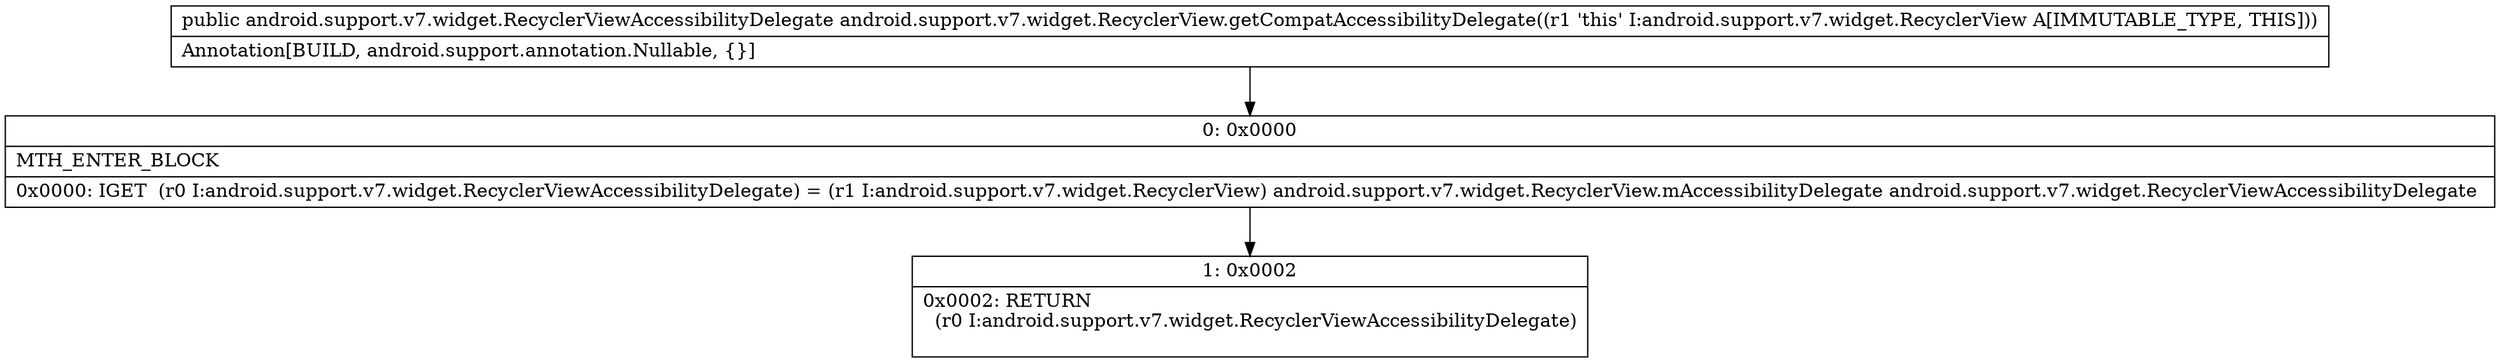 digraph "CFG forandroid.support.v7.widget.RecyclerView.getCompatAccessibilityDelegate()Landroid\/support\/v7\/widget\/RecyclerViewAccessibilityDelegate;" {
Node_0 [shape=record,label="{0\:\ 0x0000|MTH_ENTER_BLOCK\l|0x0000: IGET  (r0 I:android.support.v7.widget.RecyclerViewAccessibilityDelegate) = (r1 I:android.support.v7.widget.RecyclerView) android.support.v7.widget.RecyclerView.mAccessibilityDelegate android.support.v7.widget.RecyclerViewAccessibilityDelegate \l}"];
Node_1 [shape=record,label="{1\:\ 0x0002|0x0002: RETURN  \l  (r0 I:android.support.v7.widget.RecyclerViewAccessibilityDelegate)\l \l}"];
MethodNode[shape=record,label="{public android.support.v7.widget.RecyclerViewAccessibilityDelegate android.support.v7.widget.RecyclerView.getCompatAccessibilityDelegate((r1 'this' I:android.support.v7.widget.RecyclerView A[IMMUTABLE_TYPE, THIS]))  | Annotation[BUILD, android.support.annotation.Nullable, \{\}]\l}"];
MethodNode -> Node_0;
Node_0 -> Node_1;
}

